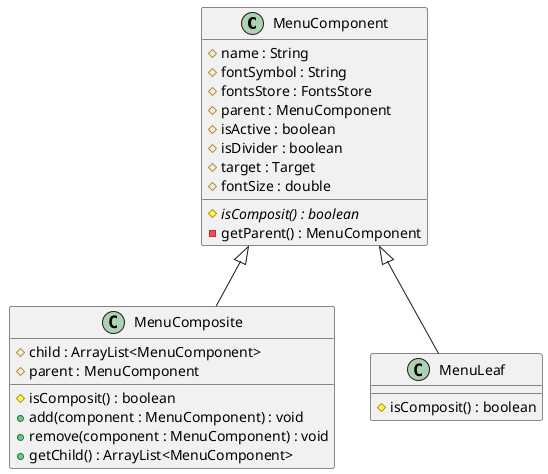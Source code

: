 @startuml

abstract class MenuComponent
 class MenuComposite
 class MenuLeaf

MenuComponent     <|-- MenuComposite
MenuComponent     <|-- MenuLeaf




class MenuComponent {
 #name : String
 #fontSymbol : String
 #fontsStore : FontsStore
 #parent : MenuComponent
 #isActive : boolean
 #isDivider : boolean
 #target : Target
 #fontSize : double


 {abstract}  #isComposit() : boolean
 -getParent() : MenuComponent

}

class MenuComposite {
 #child : ArrayList<MenuComponent>
 #parent : MenuComponent

 #isComposit() : boolean
 +add(сomponent : MenuComponent) : void
 +remove(сomponent : MenuComponent) : void
 +getChild() : ArrayList<MenuComponent>

}
class MenuLeaf {

 #isComposit() : boolean

}



'class MenuCreator
'class LeftSideMenuRepresent
'class MenuComponent
'class MenuComposite

'MenuRepresent     <|--  LeftSideMenuRepresent

@enduml